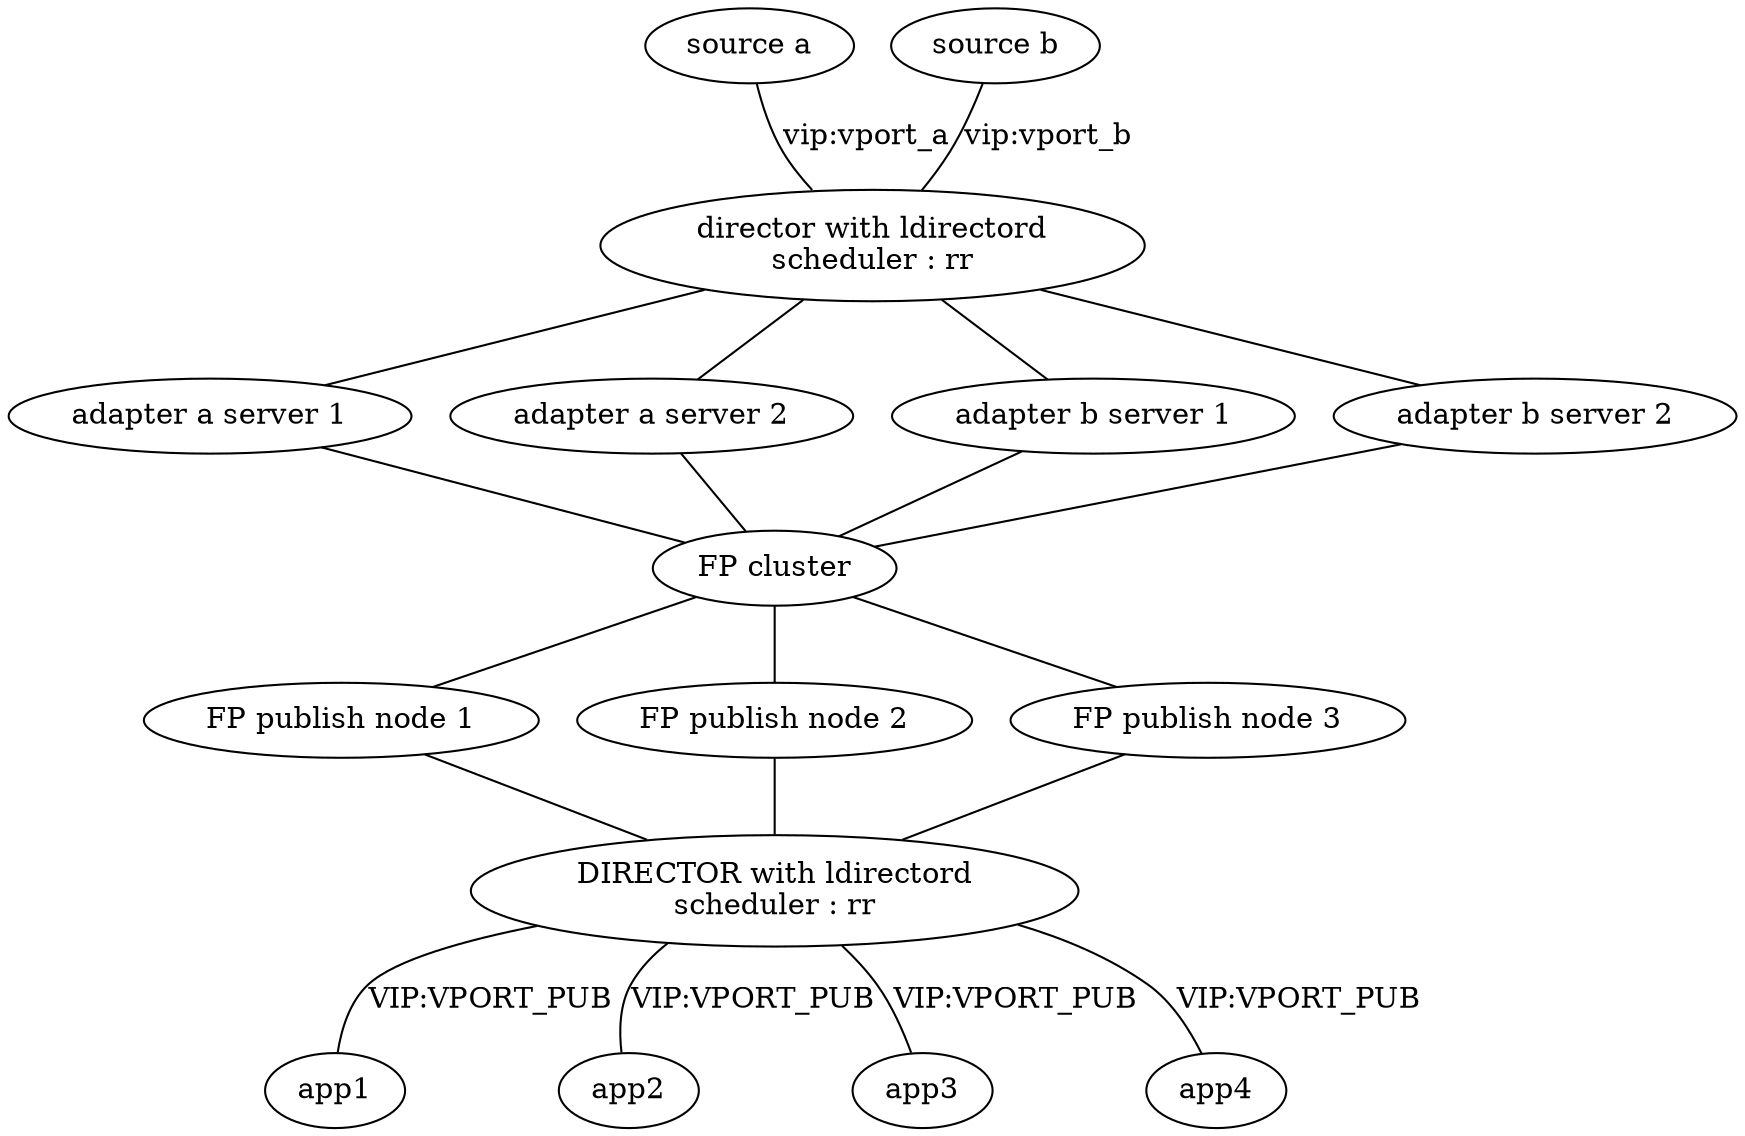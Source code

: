graph FP_LB_HA {
    source_a [label="source a"];
    source_b [label="source b"];
    director [label="director with ldirectord\nscheduler : rr"];
    adapter_a_rs1 [label="adapter a server 1"];
    adapter_a_rs2 [label="adapter a server 2"];
    adapter_b_rs1 [label="adapter b server 1"];
    adapter_b_rs2 [label="adapter b server 2"];
    fp_grid [label="FP cluster"];
    fp_pub_rs1 [label="FP publish node 1"];
    fp_pub_rs2 [label="FP publish node 2"];
    fp_pub_rs3 [label="FP publish node 3"];
    DIRECTOR [label="DIRECTOR with ldirectord\nscheduler : rr"]
    source_a--director[label="vip:vport_a"];
    source_b--director[label="vip:vport_b"];
    director--{adapter_a_rs1,adapter_a_rs2};
    director--{adapter_b_rs1,adapter_b_rs2};
    
    subgraph{
        rank=same;source_a;source_b;    
    }
    subgraph{
        rank=same;adapter_b_rs2;adapter_b_rs1;adapter_a_rs1;adapter_a_rs2;    
    }
    {adapter_a_rs1,adapter_a_rs2,adapter_b_rs1,adapter_b_rs2}--fp_grid;
    fp_grid--{fp_pub_rs1,fp_pub_rs2,fp_pub_rs3};
    {fp_pub_rs1,fp_pub_rs2,fp_pub_rs3}--DIRECTOR;
    DIRECTOR--{app1;app2;app3;app4}[label="VIP:VPORT_PUB"];
}
